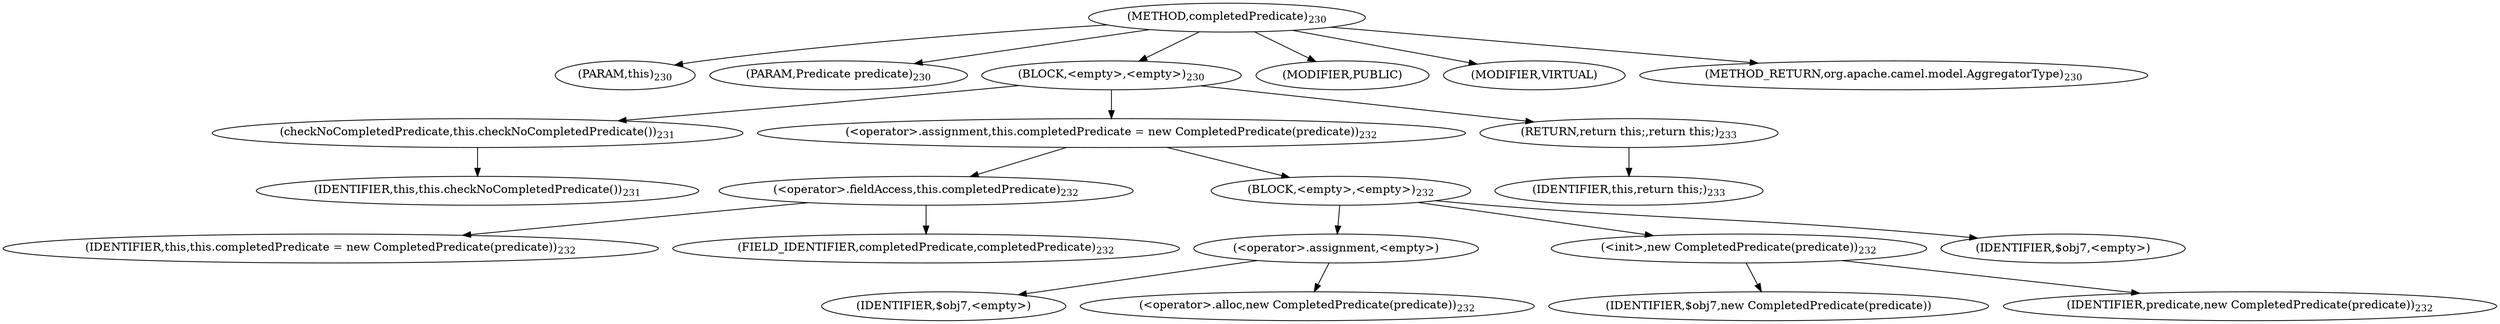 digraph "completedPredicate" {  
"543" [label = <(METHOD,completedPredicate)<SUB>230</SUB>> ]
"55" [label = <(PARAM,this)<SUB>230</SUB>> ]
"544" [label = <(PARAM,Predicate predicate)<SUB>230</SUB>> ]
"545" [label = <(BLOCK,&lt;empty&gt;,&lt;empty&gt;)<SUB>230</SUB>> ]
"546" [label = <(checkNoCompletedPredicate,this.checkNoCompletedPredicate())<SUB>231</SUB>> ]
"54" [label = <(IDENTIFIER,this,this.checkNoCompletedPredicate())<SUB>231</SUB>> ]
"547" [label = <(&lt;operator&gt;.assignment,this.completedPredicate = new CompletedPredicate(predicate))<SUB>232</SUB>> ]
"548" [label = <(&lt;operator&gt;.fieldAccess,this.completedPredicate)<SUB>232</SUB>> ]
"549" [label = <(IDENTIFIER,this,this.completedPredicate = new CompletedPredicate(predicate))<SUB>232</SUB>> ]
"550" [label = <(FIELD_IDENTIFIER,completedPredicate,completedPredicate)<SUB>232</SUB>> ]
"551" [label = <(BLOCK,&lt;empty&gt;,&lt;empty&gt;)<SUB>232</SUB>> ]
"552" [label = <(&lt;operator&gt;.assignment,&lt;empty&gt;)> ]
"553" [label = <(IDENTIFIER,$obj7,&lt;empty&gt;)> ]
"554" [label = <(&lt;operator&gt;.alloc,new CompletedPredicate(predicate))<SUB>232</SUB>> ]
"555" [label = <(&lt;init&gt;,new CompletedPredicate(predicate))<SUB>232</SUB>> ]
"556" [label = <(IDENTIFIER,$obj7,new CompletedPredicate(predicate))> ]
"557" [label = <(IDENTIFIER,predicate,new CompletedPredicate(predicate))<SUB>232</SUB>> ]
"558" [label = <(IDENTIFIER,$obj7,&lt;empty&gt;)> ]
"559" [label = <(RETURN,return this;,return this;)<SUB>233</SUB>> ]
"56" [label = <(IDENTIFIER,this,return this;)<SUB>233</SUB>> ]
"560" [label = <(MODIFIER,PUBLIC)> ]
"561" [label = <(MODIFIER,VIRTUAL)> ]
"562" [label = <(METHOD_RETURN,org.apache.camel.model.AggregatorType)<SUB>230</SUB>> ]
  "543" -> "55" 
  "543" -> "544" 
  "543" -> "545" 
  "543" -> "560" 
  "543" -> "561" 
  "543" -> "562" 
  "545" -> "546" 
  "545" -> "547" 
  "545" -> "559" 
  "546" -> "54" 
  "547" -> "548" 
  "547" -> "551" 
  "548" -> "549" 
  "548" -> "550" 
  "551" -> "552" 
  "551" -> "555" 
  "551" -> "558" 
  "552" -> "553" 
  "552" -> "554" 
  "555" -> "556" 
  "555" -> "557" 
  "559" -> "56" 
}
